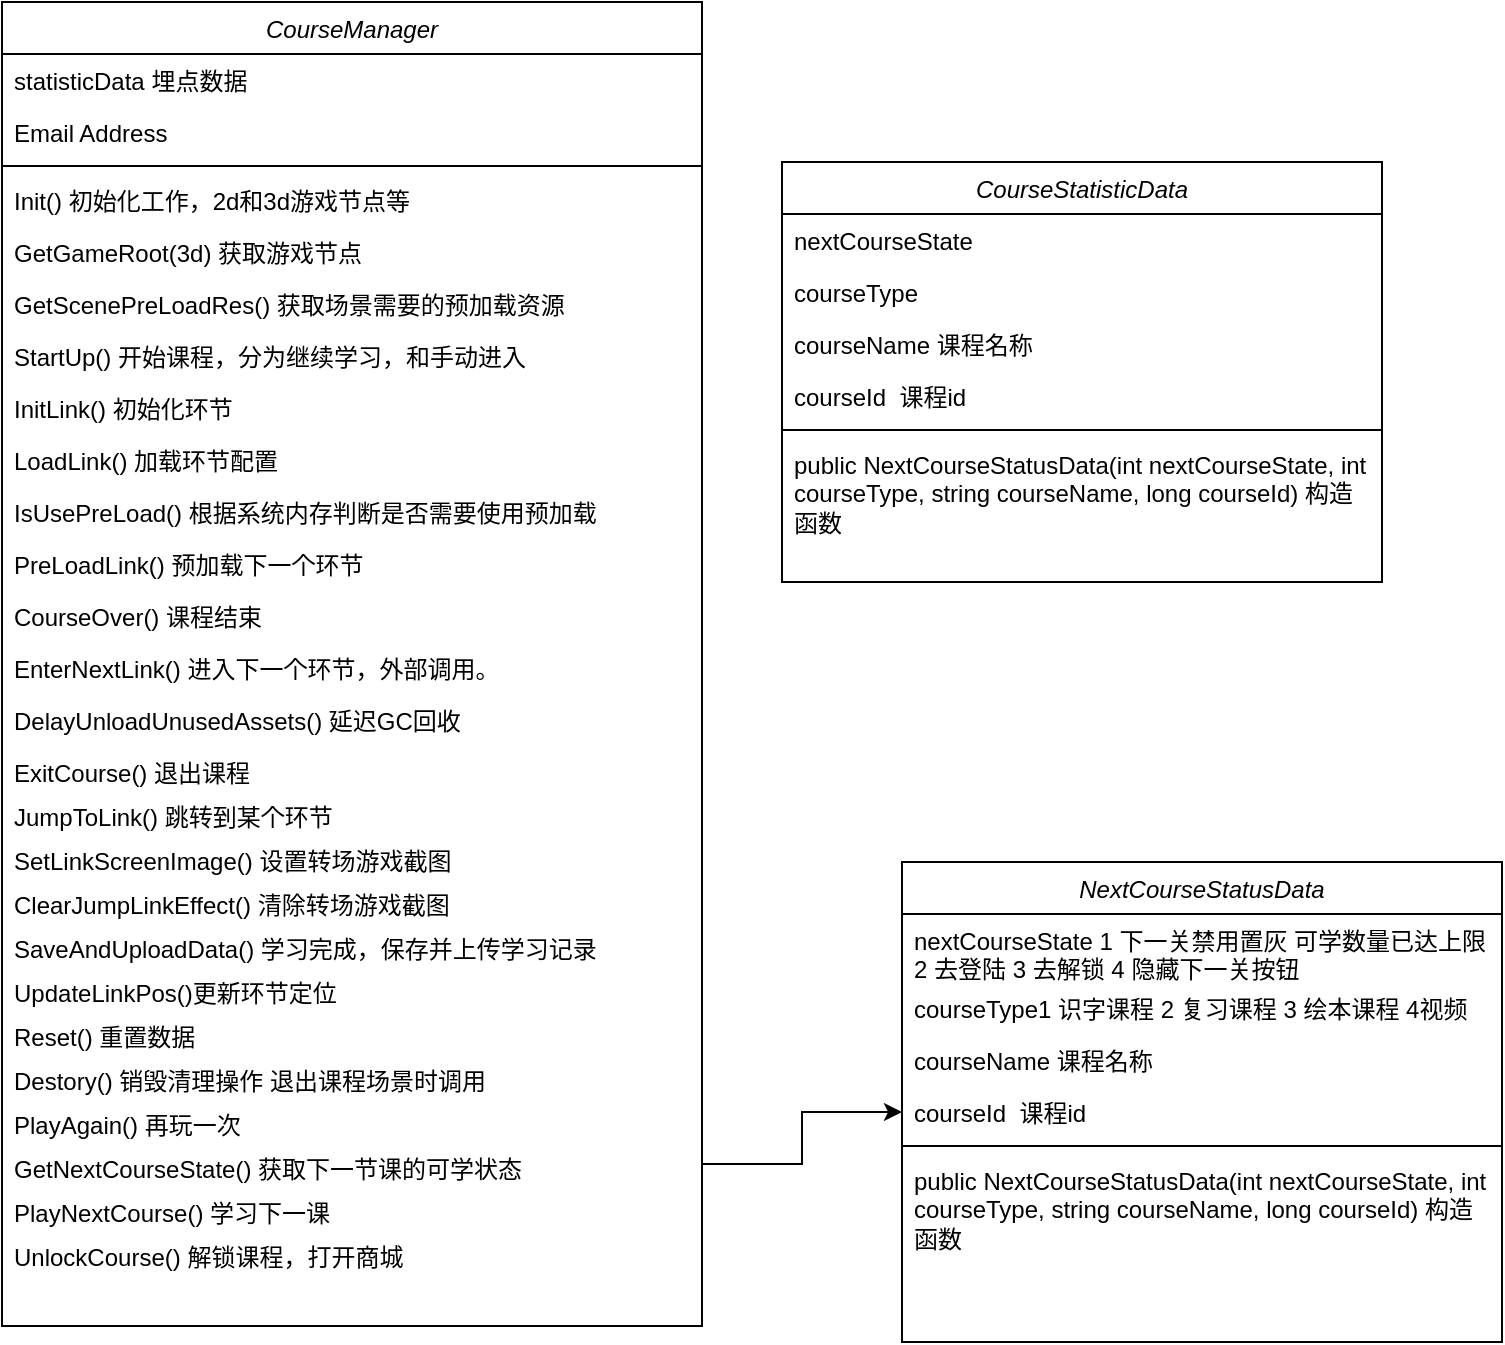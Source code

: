 <mxfile version="20.8.3" type="github">
  <diagram id="C5RBs43oDa-KdzZeNtuy" name="Page-1">
    <mxGraphModel dx="872" dy="565" grid="1" gridSize="10" guides="1" tooltips="1" connect="1" arrows="1" fold="1" page="1" pageScale="1" pageWidth="827" pageHeight="1169" math="0" shadow="0">
      <root>
        <mxCell id="WIyWlLk6GJQsqaUBKTNV-0" />
        <mxCell id="WIyWlLk6GJQsqaUBKTNV-1" parent="WIyWlLk6GJQsqaUBKTNV-0" />
        <mxCell id="zkfFHV4jXpPFQw0GAbJ--0" value="CourseManager" style="swimlane;fontStyle=2;align=center;verticalAlign=top;childLayout=stackLayout;horizontal=1;startSize=26;horizontalStack=0;resizeParent=1;resizeLast=0;collapsible=1;marginBottom=0;rounded=0;shadow=0;strokeWidth=1;" parent="WIyWlLk6GJQsqaUBKTNV-1" vertex="1">
          <mxGeometry x="220" y="120" width="350" height="662" as="geometry">
            <mxRectangle x="230" y="140" width="160" height="26" as="alternateBounds" />
          </mxGeometry>
        </mxCell>
        <mxCell id="zkfFHV4jXpPFQw0GAbJ--1" value="statisticData 埋点数据" style="text;align=left;verticalAlign=top;spacingLeft=4;spacingRight=4;overflow=hidden;rotatable=0;points=[[0,0.5],[1,0.5]];portConstraint=eastwest;" parent="zkfFHV4jXpPFQw0GAbJ--0" vertex="1">
          <mxGeometry y="26" width="350" height="26" as="geometry" />
        </mxCell>
        <mxCell id="zkfFHV4jXpPFQw0GAbJ--3" value="Email Address" style="text;align=left;verticalAlign=top;spacingLeft=4;spacingRight=4;overflow=hidden;rotatable=0;points=[[0,0.5],[1,0.5]];portConstraint=eastwest;rounded=0;shadow=0;html=0;" parent="zkfFHV4jXpPFQw0GAbJ--0" vertex="1">
          <mxGeometry y="52" width="350" height="26" as="geometry" />
        </mxCell>
        <mxCell id="zkfFHV4jXpPFQw0GAbJ--4" value="" style="line;html=1;strokeWidth=1;align=left;verticalAlign=middle;spacingTop=-1;spacingLeft=3;spacingRight=3;rotatable=0;labelPosition=right;points=[];portConstraint=eastwest;" parent="zkfFHV4jXpPFQw0GAbJ--0" vertex="1">
          <mxGeometry y="78" width="350" height="8" as="geometry" />
        </mxCell>
        <mxCell id="zkfFHV4jXpPFQw0GAbJ--5" value="Init() 初始化工作，2d和3d游戏节点等" style="text;align=left;verticalAlign=top;spacingLeft=4;spacingRight=4;overflow=hidden;rotatable=0;points=[[0,0.5],[1,0.5]];portConstraint=eastwest;" parent="zkfFHV4jXpPFQw0GAbJ--0" vertex="1">
          <mxGeometry y="86" width="350" height="26" as="geometry" />
        </mxCell>
        <mxCell id="U7nyW-L80Z0Z42NXBnHz-1" value="GetGameRoot(3d) 获取游戏节点" style="text;align=left;verticalAlign=top;spacingLeft=4;spacingRight=4;overflow=hidden;rotatable=0;points=[[0,0.5],[1,0.5]];portConstraint=eastwest;" vertex="1" parent="zkfFHV4jXpPFQw0GAbJ--0">
          <mxGeometry y="112" width="350" height="26" as="geometry" />
        </mxCell>
        <mxCell id="U7nyW-L80Z0Z42NXBnHz-2" value="GetScenePreLoadRes() 获取场景需要的预加载资源" style="text;align=left;verticalAlign=top;spacingLeft=4;spacingRight=4;overflow=hidden;rotatable=0;points=[[0,0.5],[1,0.5]];portConstraint=eastwest;" vertex="1" parent="zkfFHV4jXpPFQw0GAbJ--0">
          <mxGeometry y="138" width="350" height="26" as="geometry" />
        </mxCell>
        <mxCell id="U7nyW-L80Z0Z42NXBnHz-3" value="StartUp() 开始课程，分为继续学习，和手动进入" style="text;align=left;verticalAlign=top;spacingLeft=4;spacingRight=4;overflow=hidden;rotatable=0;points=[[0,0.5],[1,0.5]];portConstraint=eastwest;" vertex="1" parent="zkfFHV4jXpPFQw0GAbJ--0">
          <mxGeometry y="164" width="350" height="26" as="geometry" />
        </mxCell>
        <mxCell id="U7nyW-L80Z0Z42NXBnHz-4" value="InitLink() 初始化环节" style="text;align=left;verticalAlign=top;spacingLeft=4;spacingRight=4;overflow=hidden;rotatable=0;points=[[0,0.5],[1,0.5]];portConstraint=eastwest;" vertex="1" parent="zkfFHV4jXpPFQw0GAbJ--0">
          <mxGeometry y="190" width="350" height="26" as="geometry" />
        </mxCell>
        <mxCell id="U7nyW-L80Z0Z42NXBnHz-5" value="LoadLink() 加载环节配置" style="text;align=left;verticalAlign=top;spacingLeft=4;spacingRight=4;overflow=hidden;rotatable=0;points=[[0,0.5],[1,0.5]];portConstraint=eastwest;" vertex="1" parent="zkfFHV4jXpPFQw0GAbJ--0">
          <mxGeometry y="216" width="350" height="26" as="geometry" />
        </mxCell>
        <mxCell id="U7nyW-L80Z0Z42NXBnHz-6" value="IsUsePreLoad() 根据系统内存判断是否需要使用预加载" style="text;align=left;verticalAlign=top;spacingLeft=4;spacingRight=4;overflow=hidden;rotatable=0;points=[[0,0.5],[1,0.5]];portConstraint=eastwest;" vertex="1" parent="zkfFHV4jXpPFQw0GAbJ--0">
          <mxGeometry y="242" width="350" height="26" as="geometry" />
        </mxCell>
        <mxCell id="U7nyW-L80Z0Z42NXBnHz-7" value="PreLoadLink() 预加载下一个环节" style="text;align=left;verticalAlign=top;spacingLeft=4;spacingRight=4;overflow=hidden;rotatable=0;points=[[0,0.5],[1,0.5]];portConstraint=eastwest;" vertex="1" parent="zkfFHV4jXpPFQw0GAbJ--0">
          <mxGeometry y="268" width="350" height="26" as="geometry" />
        </mxCell>
        <mxCell id="U7nyW-L80Z0Z42NXBnHz-8" value="CourseOver() 课程结束" style="text;align=left;verticalAlign=top;spacingLeft=4;spacingRight=4;overflow=hidden;rotatable=0;points=[[0,0.5],[1,0.5]];portConstraint=eastwest;" vertex="1" parent="zkfFHV4jXpPFQw0GAbJ--0">
          <mxGeometry y="294" width="350" height="26" as="geometry" />
        </mxCell>
        <mxCell id="U7nyW-L80Z0Z42NXBnHz-9" value="EnterNextLink() 进入下一个环节，外部调用。" style="text;align=left;verticalAlign=top;spacingLeft=4;spacingRight=4;overflow=hidden;rotatable=0;points=[[0,0.5],[1,0.5]];portConstraint=eastwest;" vertex="1" parent="zkfFHV4jXpPFQw0GAbJ--0">
          <mxGeometry y="320" width="350" height="26" as="geometry" />
        </mxCell>
        <mxCell id="U7nyW-L80Z0Z42NXBnHz-10" value="DelayUnloadUnusedAssets() 延迟GC回收" style="text;align=left;verticalAlign=top;spacingLeft=4;spacingRight=4;overflow=hidden;rotatable=0;points=[[0,0.5],[1,0.5]];portConstraint=eastwest;" vertex="1" parent="zkfFHV4jXpPFQw0GAbJ--0">
          <mxGeometry y="346" width="350" height="26" as="geometry" />
        </mxCell>
        <mxCell id="U7nyW-L80Z0Z42NXBnHz-12" value="ExitCourse() 退出课程" style="text;align=left;verticalAlign=top;spacingLeft=4;spacingRight=4;overflow=hidden;rotatable=0;points=[[0,0.5],[1,0.5]];portConstraint=eastwest;" vertex="1" parent="zkfFHV4jXpPFQw0GAbJ--0">
          <mxGeometry y="372" width="350" height="22" as="geometry" />
        </mxCell>
        <mxCell id="U7nyW-L80Z0Z42NXBnHz-13" value="JumpToLink() 跳转到某个环节" style="text;align=left;verticalAlign=top;spacingLeft=4;spacingRight=4;overflow=hidden;rotatable=0;points=[[0,0.5],[1,0.5]];portConstraint=eastwest;" vertex="1" parent="zkfFHV4jXpPFQw0GAbJ--0">
          <mxGeometry y="394" width="350" height="22" as="geometry" />
        </mxCell>
        <mxCell id="U7nyW-L80Z0Z42NXBnHz-14" value="SetLinkScreenImage() 设置转场游戏截图" style="text;align=left;verticalAlign=top;spacingLeft=4;spacingRight=4;overflow=hidden;rotatable=0;points=[[0,0.5],[1,0.5]];portConstraint=eastwest;" vertex="1" parent="zkfFHV4jXpPFQw0GAbJ--0">
          <mxGeometry y="416" width="350" height="22" as="geometry" />
        </mxCell>
        <mxCell id="U7nyW-L80Z0Z42NXBnHz-15" value="ClearJumpLinkEffect() 清除转场游戏截图" style="text;align=left;verticalAlign=top;spacingLeft=4;spacingRight=4;overflow=hidden;rotatable=0;points=[[0,0.5],[1,0.5]];portConstraint=eastwest;" vertex="1" parent="zkfFHV4jXpPFQw0GAbJ--0">
          <mxGeometry y="438" width="350" height="22" as="geometry" />
        </mxCell>
        <mxCell id="U7nyW-L80Z0Z42NXBnHz-16" value="SaveAndUploadData() 学习完成，保存并上传学习记录" style="text;align=left;verticalAlign=top;spacingLeft=4;spacingRight=4;overflow=hidden;rotatable=0;points=[[0,0.5],[1,0.5]];portConstraint=eastwest;" vertex="1" parent="zkfFHV4jXpPFQw0GAbJ--0">
          <mxGeometry y="460" width="350" height="22" as="geometry" />
        </mxCell>
        <mxCell id="U7nyW-L80Z0Z42NXBnHz-17" value="UpdateLinkPos()更新环节定位" style="text;align=left;verticalAlign=top;spacingLeft=4;spacingRight=4;overflow=hidden;rotatable=0;points=[[0,0.5],[1,0.5]];portConstraint=eastwest;" vertex="1" parent="zkfFHV4jXpPFQw0GAbJ--0">
          <mxGeometry y="482" width="350" height="22" as="geometry" />
        </mxCell>
        <mxCell id="U7nyW-L80Z0Z42NXBnHz-18" value="Reset() 重置数据" style="text;align=left;verticalAlign=top;spacingLeft=4;spacingRight=4;overflow=hidden;rotatable=0;points=[[0,0.5],[1,0.5]];portConstraint=eastwest;" vertex="1" parent="zkfFHV4jXpPFQw0GAbJ--0">
          <mxGeometry y="504" width="350" height="22" as="geometry" />
        </mxCell>
        <mxCell id="U7nyW-L80Z0Z42NXBnHz-19" value="Destory() 销毁清理操作 退出课程场景时调用" style="text;align=left;verticalAlign=top;spacingLeft=4;spacingRight=4;overflow=hidden;rotatable=0;points=[[0,0.5],[1,0.5]];portConstraint=eastwest;" vertex="1" parent="zkfFHV4jXpPFQw0GAbJ--0">
          <mxGeometry y="526" width="350" height="22" as="geometry" />
        </mxCell>
        <mxCell id="U7nyW-L80Z0Z42NXBnHz-20" value="PlayAgain() 再玩一次" style="text;align=left;verticalAlign=top;spacingLeft=4;spacingRight=4;overflow=hidden;rotatable=0;points=[[0,0.5],[1,0.5]];portConstraint=eastwest;" vertex="1" parent="zkfFHV4jXpPFQw0GAbJ--0">
          <mxGeometry y="548" width="350" height="22" as="geometry" />
        </mxCell>
        <mxCell id="U7nyW-L80Z0Z42NXBnHz-21" value="GetNextCourseState() 获取下一节课的可学状态" style="text;align=left;verticalAlign=top;spacingLeft=4;spacingRight=4;overflow=hidden;rotatable=0;points=[[0,0.5],[1,0.5]];portConstraint=eastwest;" vertex="1" parent="zkfFHV4jXpPFQw0GAbJ--0">
          <mxGeometry y="570" width="350" height="22" as="geometry" />
        </mxCell>
        <mxCell id="U7nyW-L80Z0Z42NXBnHz-22" value="PlayNextCourse() 学习下一课" style="text;align=left;verticalAlign=top;spacingLeft=4;spacingRight=4;overflow=hidden;rotatable=0;points=[[0,0.5],[1,0.5]];portConstraint=eastwest;" vertex="1" parent="zkfFHV4jXpPFQw0GAbJ--0">
          <mxGeometry y="592" width="350" height="22" as="geometry" />
        </mxCell>
        <mxCell id="U7nyW-L80Z0Z42NXBnHz-23" value="UnlockCourse() 解锁课程，打开商城" style="text;align=left;verticalAlign=top;spacingLeft=4;spacingRight=4;overflow=hidden;rotatable=0;points=[[0,0.5],[1,0.5]];portConstraint=eastwest;" vertex="1" parent="zkfFHV4jXpPFQw0GAbJ--0">
          <mxGeometry y="614" width="350" height="22" as="geometry" />
        </mxCell>
        <mxCell id="U7nyW-L80Z0Z42NXBnHz-25" value="NextCourseStatusData" style="swimlane;fontStyle=2;align=center;verticalAlign=top;childLayout=stackLayout;horizontal=1;startSize=26;horizontalStack=0;resizeParent=1;resizeLast=0;collapsible=1;marginBottom=0;rounded=0;shadow=0;strokeWidth=1;" vertex="1" parent="WIyWlLk6GJQsqaUBKTNV-1">
          <mxGeometry x="670" y="550" width="300" height="240" as="geometry">
            <mxRectangle x="230" y="140" width="160" height="26" as="alternateBounds" />
          </mxGeometry>
        </mxCell>
        <mxCell id="U7nyW-L80Z0Z42NXBnHz-26" value="nextCourseState 1 下一关禁用置灰 可学数量已达上限 2 去登陆 3 去解锁 4 隐藏下一关按钮" style="text;align=left;verticalAlign=top;spacingLeft=4;spacingRight=4;overflow=hidden;rotatable=0;points=[[0,0.5],[1,0.5]];portConstraint=eastwest;whiteSpace=wrap;" vertex="1" parent="U7nyW-L80Z0Z42NXBnHz-25">
          <mxGeometry y="26" width="300" height="34" as="geometry" />
        </mxCell>
        <mxCell id="U7nyW-L80Z0Z42NXBnHz-27" value="courseType1 识字课程 2 复习课程 3 绘本课程 4视频 " style="text;align=left;verticalAlign=top;spacingLeft=4;spacingRight=4;overflow=hidden;rotatable=0;points=[[0,0.5],[1,0.5]];portConstraint=eastwest;rounded=0;shadow=0;html=0;" vertex="1" parent="U7nyW-L80Z0Z42NXBnHz-25">
          <mxGeometry y="60" width="300" height="26" as="geometry" />
        </mxCell>
        <mxCell id="U7nyW-L80Z0Z42NXBnHz-28" value="courseName 课程名称" style="text;align=left;verticalAlign=top;spacingLeft=4;spacingRight=4;overflow=hidden;rotatable=0;points=[[0,0.5],[1,0.5]];portConstraint=eastwest;rounded=0;shadow=0;html=0;" vertex="1" parent="U7nyW-L80Z0Z42NXBnHz-25">
          <mxGeometry y="86" width="300" height="26" as="geometry" />
        </mxCell>
        <mxCell id="U7nyW-L80Z0Z42NXBnHz-53" value="courseId  课程id" style="text;align=left;verticalAlign=top;spacingLeft=4;spacingRight=4;overflow=hidden;rotatable=0;points=[[0,0.5],[1,0.5]];portConstraint=eastwest;rounded=0;shadow=0;html=0;" vertex="1" parent="U7nyW-L80Z0Z42NXBnHz-25">
          <mxGeometry y="112" width="300" height="26" as="geometry" />
        </mxCell>
        <mxCell id="U7nyW-L80Z0Z42NXBnHz-29" value="" style="line;html=1;strokeWidth=1;align=left;verticalAlign=middle;spacingTop=-1;spacingLeft=3;spacingRight=3;rotatable=0;labelPosition=right;points=[];portConstraint=eastwest;" vertex="1" parent="U7nyW-L80Z0Z42NXBnHz-25">
          <mxGeometry y="138" width="300" height="8" as="geometry" />
        </mxCell>
        <mxCell id="U7nyW-L80Z0Z42NXBnHz-30" value="public NextCourseStatusData(int nextCourseState, int courseType, string courseName, long courseId) 构造函数" style="text;align=left;verticalAlign=top;spacingLeft=4;spacingRight=4;overflow=hidden;rotatable=0;points=[[0,0.5],[1,0.5]];portConstraint=eastwest;whiteSpace=wrap;" vertex="1" parent="U7nyW-L80Z0Z42NXBnHz-25">
          <mxGeometry y="146" width="300" height="62" as="geometry" />
        </mxCell>
        <mxCell id="U7nyW-L80Z0Z42NXBnHz-54" style="edgeStyle=orthogonalEdgeStyle;rounded=0;orthogonalLoop=1;jettySize=auto;html=1;entryX=0;entryY=0.5;entryDx=0;entryDy=0;" edge="1" parent="WIyWlLk6GJQsqaUBKTNV-1" source="U7nyW-L80Z0Z42NXBnHz-21" target="U7nyW-L80Z0Z42NXBnHz-53">
          <mxGeometry relative="1" as="geometry" />
        </mxCell>
        <mxCell id="U7nyW-L80Z0Z42NXBnHz-55" value="CourseStatisticData" style="swimlane;fontStyle=2;align=center;verticalAlign=top;childLayout=stackLayout;horizontal=1;startSize=26;horizontalStack=0;resizeParent=1;resizeLast=0;collapsible=1;marginBottom=0;rounded=0;shadow=0;strokeWidth=1;" vertex="1" parent="WIyWlLk6GJQsqaUBKTNV-1">
          <mxGeometry x="610" y="200" width="300" height="210" as="geometry">
            <mxRectangle x="230" y="140" width="160" height="26" as="alternateBounds" />
          </mxGeometry>
        </mxCell>
        <mxCell id="U7nyW-L80Z0Z42NXBnHz-56" value="nextCourseState" style="text;align=left;verticalAlign=top;spacingLeft=4;spacingRight=4;overflow=hidden;rotatable=0;points=[[0,0.5],[1,0.5]];portConstraint=eastwest;" vertex="1" parent="U7nyW-L80Z0Z42NXBnHz-55">
          <mxGeometry y="26" width="300" height="26" as="geometry" />
        </mxCell>
        <mxCell id="U7nyW-L80Z0Z42NXBnHz-57" value="courseType " style="text;align=left;verticalAlign=top;spacingLeft=4;spacingRight=4;overflow=hidden;rotatable=0;points=[[0,0.5],[1,0.5]];portConstraint=eastwest;rounded=0;shadow=0;html=0;" vertex="1" parent="U7nyW-L80Z0Z42NXBnHz-55">
          <mxGeometry y="52" width="300" height="26" as="geometry" />
        </mxCell>
        <mxCell id="U7nyW-L80Z0Z42NXBnHz-58" value="courseName 课程名称" style="text;align=left;verticalAlign=top;spacingLeft=4;spacingRight=4;overflow=hidden;rotatable=0;points=[[0,0.5],[1,0.5]];portConstraint=eastwest;rounded=0;shadow=0;html=0;" vertex="1" parent="U7nyW-L80Z0Z42NXBnHz-55">
          <mxGeometry y="78" width="300" height="26" as="geometry" />
        </mxCell>
        <mxCell id="U7nyW-L80Z0Z42NXBnHz-59" value="courseId  课程id" style="text;align=left;verticalAlign=top;spacingLeft=4;spacingRight=4;overflow=hidden;rotatable=0;points=[[0,0.5],[1,0.5]];portConstraint=eastwest;rounded=0;shadow=0;html=0;" vertex="1" parent="U7nyW-L80Z0Z42NXBnHz-55">
          <mxGeometry y="104" width="300" height="26" as="geometry" />
        </mxCell>
        <mxCell id="U7nyW-L80Z0Z42NXBnHz-60" value="" style="line;html=1;strokeWidth=1;align=left;verticalAlign=middle;spacingTop=-1;spacingLeft=3;spacingRight=3;rotatable=0;labelPosition=right;points=[];portConstraint=eastwest;" vertex="1" parent="U7nyW-L80Z0Z42NXBnHz-55">
          <mxGeometry y="130" width="300" height="8" as="geometry" />
        </mxCell>
        <mxCell id="U7nyW-L80Z0Z42NXBnHz-61" value="public NextCourseStatusData(int nextCourseState, int courseType, string courseName, long courseId) 构造函数" style="text;align=left;verticalAlign=top;spacingLeft=4;spacingRight=4;overflow=hidden;rotatable=0;points=[[0,0.5],[1,0.5]];portConstraint=eastwest;whiteSpace=wrap;" vertex="1" parent="U7nyW-L80Z0Z42NXBnHz-55">
          <mxGeometry y="138" width="300" height="62" as="geometry" />
        </mxCell>
      </root>
    </mxGraphModel>
  </diagram>
</mxfile>
